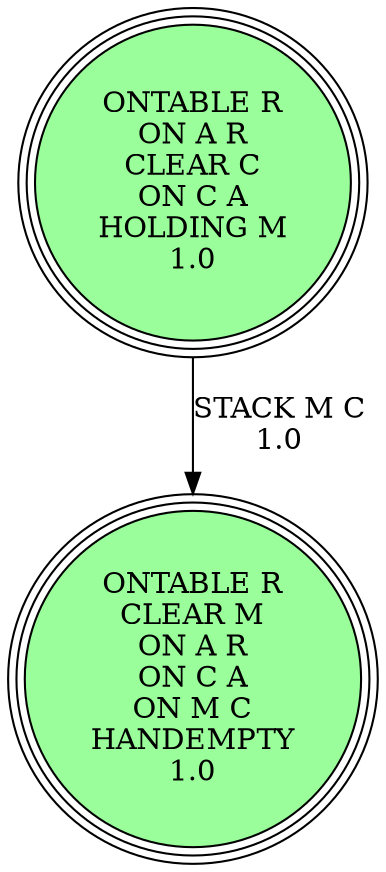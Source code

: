 digraph {
"ONTABLE R\nON A R\nCLEAR C\nON C A\nHOLDING M\n1.0\n" -> "ONTABLE R\nCLEAR M\nON A R\nON C A\nON M C\nHANDEMPTY\n1.0\n"[label="STACK M C\n1.0\n"];
"ONTABLE R\nCLEAR M\nON A R\nON C A\nON M C\nHANDEMPTY\n1.0\n" [shape=circle, style=filled, fillcolor=palegreen1, peripheries=3];
"ONTABLE R\nCLEAR M\nON A R\nON C A\nON M C\nHANDEMPTY\n1.0\n" [shape=circle, style=filled, fillcolor=palegreen1, peripheries=3];
"ONTABLE R\nON A R\nCLEAR C\nON C A\nHOLDING M\n1.0\n" [shape=circle, style=filled, fillcolor=palegreen1, peripheries=3];
}
